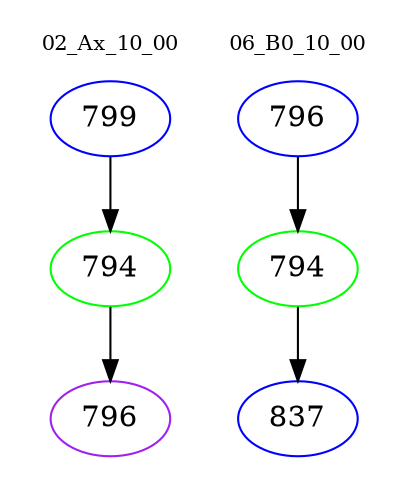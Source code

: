 digraph{
subgraph cluster_0 {
color = white
label = "02_Ax_10_00";
fontsize=10;
T0_799 [label="799", color="blue"]
T0_799 -> T0_794 [color="black"]
T0_794 [label="794", color="green"]
T0_794 -> T0_796 [color="black"]
T0_796 [label="796", color="purple"]
}
subgraph cluster_1 {
color = white
label = "06_B0_10_00";
fontsize=10;
T1_796 [label="796", color="blue"]
T1_796 -> T1_794 [color="black"]
T1_794 [label="794", color="green"]
T1_794 -> T1_837 [color="black"]
T1_837 [label="837", color="blue"]
}
}
